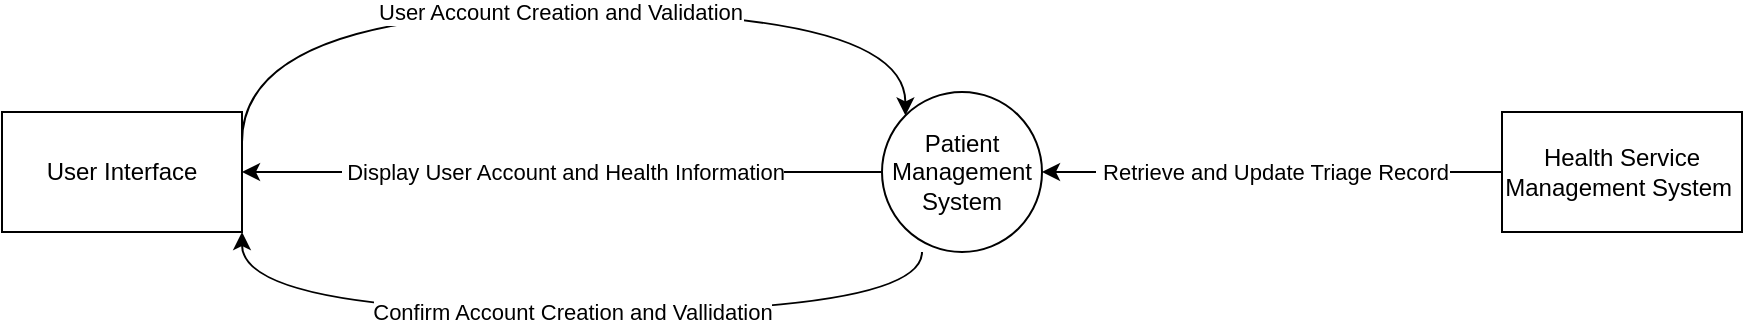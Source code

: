 <mxfile version="22.1.9" type="github">
  <diagram name="Page-1" id="Zx1vdHbxY4lg7JVO-YoT">
    <mxGraphModel dx="1434" dy="677" grid="1" gridSize="10" guides="1" tooltips="1" connect="1" arrows="1" fold="1" page="1" pageScale="1" pageWidth="1100" pageHeight="850" math="0" shadow="0">
      <root>
        <mxCell id="0" />
        <mxCell id="1" parent="0" />
        <mxCell id="ZlsGcwJRJncO1P9VtW-B-1" value="Patient Management System" style="ellipse;whiteSpace=wrap;html=1;aspect=fixed;" vertex="1" parent="1">
          <mxGeometry x="510" y="230" width="80" height="80" as="geometry" />
        </mxCell>
        <mxCell id="ZlsGcwJRJncO1P9VtW-B-2" value="User Interface" style="rounded=0;whiteSpace=wrap;html=1;" vertex="1" parent="1">
          <mxGeometry x="70" y="240" width="120" height="60" as="geometry" />
        </mxCell>
        <mxCell id="ZlsGcwJRJncO1P9VtW-B-3" value="Health Service Management System&amp;nbsp;" style="rounded=0;whiteSpace=wrap;html=1;" vertex="1" parent="1">
          <mxGeometry x="820" y="240" width="120" height="60" as="geometry" />
        </mxCell>
        <mxCell id="ZlsGcwJRJncO1P9VtW-B-4" value="" style="endArrow=classic;html=1;edgeStyle=orthogonalEdgeStyle;exitX=1;exitY=0.25;exitDx=0;exitDy=0;entryX=0;entryY=0;entryDx=0;entryDy=0;curved=1;" edge="1" parent="1" source="ZlsGcwJRJncO1P9VtW-B-2" target="ZlsGcwJRJncO1P9VtW-B-1">
          <mxGeometry relative="1" as="geometry">
            <mxPoint x="500" y="350" as="sourcePoint" />
            <mxPoint x="600" y="350" as="targetPoint" />
            <Array as="points">
              <mxPoint x="190" y="190" />
              <mxPoint x="522" y="190" />
            </Array>
          </mxGeometry>
        </mxCell>
        <mxCell id="ZlsGcwJRJncO1P9VtW-B-5" value="User Account Creation and Validation" style="edgeLabel;resizable=0;html=1;align=center;verticalAlign=middle;" connectable="0" vertex="1" parent="ZlsGcwJRJncO1P9VtW-B-4">
          <mxGeometry relative="1" as="geometry" />
        </mxCell>
        <mxCell id="ZlsGcwJRJncO1P9VtW-B-8" value="" style="endArrow=classic;html=1;edgeStyle=orthogonalEdgeStyle;entryX=1;entryY=1;entryDx=0;entryDy=0;curved=1;" edge="1" parent="1" target="ZlsGcwJRJncO1P9VtW-B-2">
          <mxGeometry relative="1" as="geometry">
            <mxPoint x="530" y="310" as="sourcePoint" />
            <mxPoint x="400" y="390" as="targetPoint" />
            <Array as="points">
              <mxPoint x="530" y="340" />
              <mxPoint x="190" y="340" />
            </Array>
          </mxGeometry>
        </mxCell>
        <mxCell id="ZlsGcwJRJncO1P9VtW-B-9" value="Confirm Account Creation and Vallidation" style="edgeLabel;resizable=0;html=1;align=center;verticalAlign=middle;" connectable="0" vertex="1" parent="ZlsGcwJRJncO1P9VtW-B-8">
          <mxGeometry relative="1" as="geometry" />
        </mxCell>
        <mxCell id="ZlsGcwJRJncO1P9VtW-B-10" value="" style="endArrow=classic;html=1;rounded=0;edgeStyle=orthogonalEdgeStyle;entryX=1;entryY=0.5;entryDx=0;entryDy=0;exitX=0;exitY=0.5;exitDx=0;exitDy=0;" edge="1" parent="1" source="ZlsGcwJRJncO1P9VtW-B-1" target="ZlsGcwJRJncO1P9VtW-B-2">
          <mxGeometry relative="1" as="geometry">
            <mxPoint x="500" y="350" as="sourcePoint" />
            <mxPoint x="450" y="400" as="targetPoint" />
          </mxGeometry>
        </mxCell>
        <mxCell id="ZlsGcwJRJncO1P9VtW-B-11" value="&amp;nbsp;Display User Account and Health Information" style="edgeLabel;resizable=0;html=1;align=center;verticalAlign=middle;" connectable="0" vertex="1" parent="ZlsGcwJRJncO1P9VtW-B-10">
          <mxGeometry relative="1" as="geometry" />
        </mxCell>
        <mxCell id="ZlsGcwJRJncO1P9VtW-B-12" value="" style="endArrow=classic;html=1;rounded=0;edgeStyle=orthogonalEdgeStyle;entryX=1;entryY=0.5;entryDx=0;entryDy=0;exitX=0;exitY=0.5;exitDx=0;exitDy=0;" edge="1" parent="1" source="ZlsGcwJRJncO1P9VtW-B-3" target="ZlsGcwJRJncO1P9VtW-B-1">
          <mxGeometry relative="1" as="geometry">
            <mxPoint x="500" y="350" as="sourcePoint" />
            <mxPoint x="600" y="350" as="targetPoint" />
          </mxGeometry>
        </mxCell>
        <mxCell id="ZlsGcwJRJncO1P9VtW-B-13" value="&amp;nbsp;Retrieve and Update Triage Record" style="edgeLabel;resizable=0;html=1;align=center;verticalAlign=middle;" connectable="0" vertex="1" parent="ZlsGcwJRJncO1P9VtW-B-12">
          <mxGeometry relative="1" as="geometry" />
        </mxCell>
      </root>
    </mxGraphModel>
  </diagram>
</mxfile>
